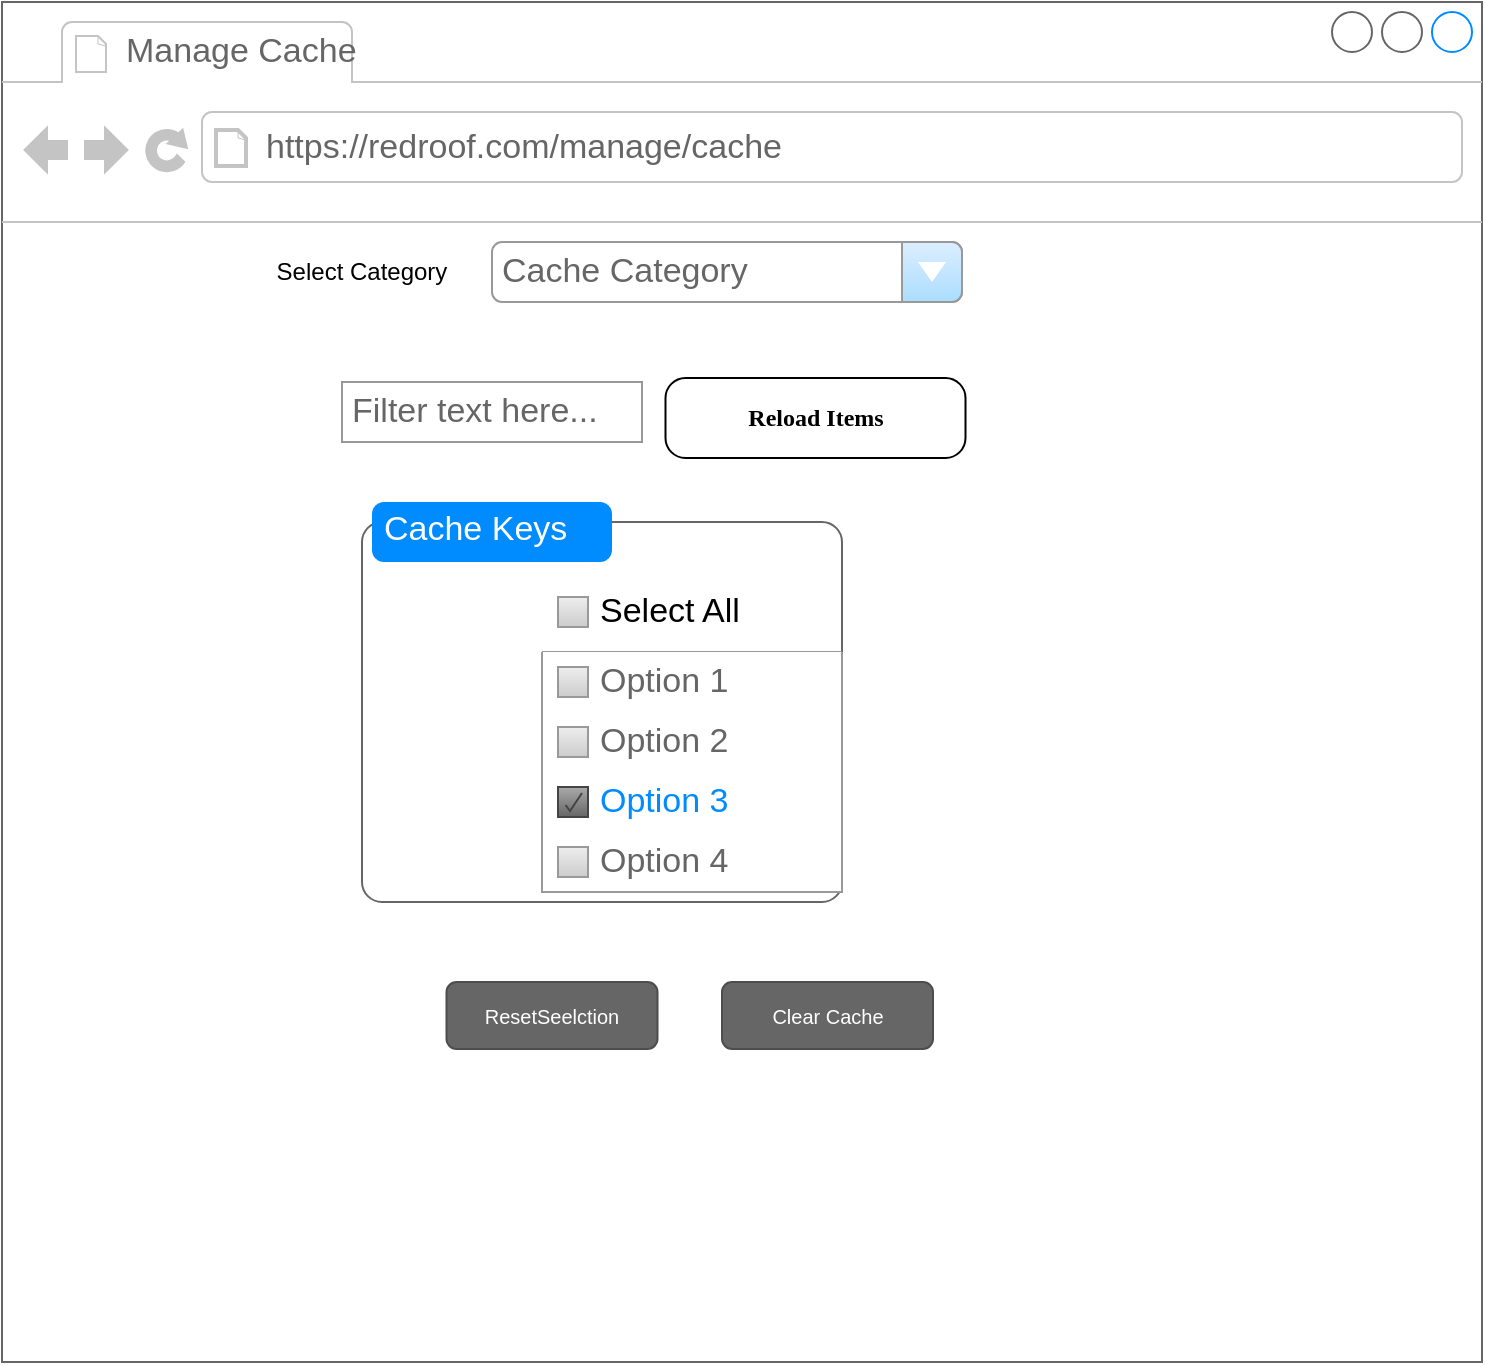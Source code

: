 <mxfile version="24.8.3">
  <diagram name="Page-1" id="6LfnHM6H_B6raIsNC8NW">
    <mxGraphModel dx="1134" dy="738" grid="1" gridSize="10" guides="1" tooltips="1" connect="1" arrows="1" fold="1" page="1" pageScale="1" pageWidth="850" pageHeight="1100" math="0" shadow="0">
      <root>
        <mxCell id="0" />
        <mxCell id="1" parent="0" />
        <mxCell id="UyBl-CNe_-_eQWrRgdXy-49" value="" style="strokeWidth=1;shadow=0;dashed=0;align=center;html=1;shape=mxgraph.mockup.containers.browserWindow;rSize=0;strokeColor=#666666;strokeColor2=#008cff;strokeColor3=#c4c4c4;mainText=,;recursiveResize=0;" vertex="1" parent="1">
          <mxGeometry x="30" width="740" height="680" as="geometry" />
        </mxCell>
        <mxCell id="UyBl-CNe_-_eQWrRgdXy-50" value="Manage Cache" style="strokeWidth=1;shadow=0;dashed=0;align=center;html=1;shape=mxgraph.mockup.containers.anchor;fontSize=17;fontColor=#666666;align=left;whiteSpace=wrap;" vertex="1" parent="UyBl-CNe_-_eQWrRgdXy-49">
          <mxGeometry x="60" y="12" width="120" height="26" as="geometry" />
        </mxCell>
        <mxCell id="UyBl-CNe_-_eQWrRgdXy-51" value="https://redroof.com/manage/cache" style="strokeWidth=1;shadow=0;dashed=0;align=center;html=1;shape=mxgraph.mockup.containers.anchor;rSize=0;fontSize=17;fontColor=#666666;align=left;" vertex="1" parent="UyBl-CNe_-_eQWrRgdXy-49">
          <mxGeometry x="130" y="60" width="250" height="26" as="geometry" />
        </mxCell>
        <mxCell id="UyBl-CNe_-_eQWrRgdXy-27" value="ResetSeelction" style="rounded=1;html=1;shadow=0;dashed=0;whiteSpace=wrap;fontSize=10;fillColor=#666666;align=center;strokeColor=#4D4D4D;fontColor=#ffffff;" vertex="1" parent="UyBl-CNe_-_eQWrRgdXy-49">
          <mxGeometry x="222.25" y="490" width="105.5" height="33.44" as="geometry" />
        </mxCell>
        <mxCell id="UyBl-CNe_-_eQWrRgdXy-11" value="Clear Cache" style="rounded=1;html=1;shadow=0;dashed=0;whiteSpace=wrap;fontSize=10;fillColor=#666666;align=center;strokeColor=#4D4D4D;fontColor=#ffffff;" vertex="1" parent="UyBl-CNe_-_eQWrRgdXy-49">
          <mxGeometry x="360" y="490" width="105.5" height="33.44" as="geometry" />
        </mxCell>
        <mxCell id="UyBl-CNe_-_eQWrRgdXy-53" value="" style="shape=mxgraph.mockup.containers.marginRect;rectMarginTop=10;strokeColor=#666666;strokeWidth=1;dashed=0;rounded=1;arcSize=5;recursiveResize=0;html=1;whiteSpace=wrap;" vertex="1" parent="UyBl-CNe_-_eQWrRgdXy-49">
          <mxGeometry x="180" y="250" width="240" height="200" as="geometry" />
        </mxCell>
        <mxCell id="UyBl-CNe_-_eQWrRgdXy-54" value="Cache Keys" style="shape=rect;strokeColor=none;fillColor=#008cff;strokeWidth=1;dashed=0;rounded=1;arcSize=20;fontColor=#ffffff;fontSize=17;spacing=2;spacingTop=-2;align=left;autosize=1;spacingLeft=4;resizeWidth=0;resizeHeight=0;perimeter=none;html=1;whiteSpace=wrap;" vertex="1" parent="UyBl-CNe_-_eQWrRgdXy-53">
          <mxGeometry x="5" width="120" height="30" as="geometry" />
        </mxCell>
        <mxCell id="UyBl-CNe_-_eQWrRgdXy-55" value="Filter text here..." style="strokeWidth=1;shadow=0;dashed=0;align=center;html=1;shape=mxgraph.mockup.forms.pwField;strokeColor=#999999;mainText=;align=left;fontColor=#666666;fontSize=17;spacingLeft=3;" vertex="1" parent="UyBl-CNe_-_eQWrRgdXy-49">
          <mxGeometry x="170" y="190" width="150" height="30" as="geometry" />
        </mxCell>
        <mxCell id="UyBl-CNe_-_eQWrRgdXy-56" value="Reload Items" style="strokeWidth=1;shadow=0;dashed=0;align=center;html=1;shape=mxgraph.mockup.buttons.button;mainText=;buttonStyle=round;fontSize=12;fontStyle=1;whiteSpace=wrap;fontFamily=Verdana;fillStyle=solid;strokeColor=default;perimeterSpacing=0;" vertex="1" parent="UyBl-CNe_-_eQWrRgdXy-49">
          <mxGeometry x="331.75" y="188" width="150" height="40" as="geometry" />
        </mxCell>
        <mxCell id="UyBl-CNe_-_eQWrRgdXy-9" value="Select Category" style="text;html=1;align=center;verticalAlign=middle;whiteSpace=wrap;rounded=0;" vertex="1" parent="1">
          <mxGeometry x="150" y="120" width="120" height="30" as="geometry" />
        </mxCell>
        <mxCell id="UyBl-CNe_-_eQWrRgdXy-37" value="" style="swimlane;strokeColor=#999999;swimlaneFillColor=#FFFFFF;fillColor=#ffffff;fontColor=#666666;fontStyle=0;childLayout=stackLayout;horizontal=1;startSize=0;horizontalStack=0;resizeParent=1;resizeParentMax=0;resizeLast=0;collapsible=0;marginBottom=0;whiteSpace=wrap;html=1;" vertex="1" parent="1">
          <mxGeometry x="300" y="325" width="150" height="120" as="geometry" />
        </mxCell>
        <mxCell id="UyBl-CNe_-_eQWrRgdXy-38" value="Option 1" style="text;strokeColor=none;align=left;verticalAlign=middle;spacingLeft=27;spacingRight=10;overflow=hidden;points=[[0,0.5],[1,0.5]];portConstraint=eastwest;rotatable=0;whiteSpace=wrap;html=1;fillColor=none;fontColor=inherit;fontSize=17;" vertex="1" parent="UyBl-CNe_-_eQWrRgdXy-37">
          <mxGeometry width="150" height="30" as="geometry" />
        </mxCell>
        <mxCell id="UyBl-CNe_-_eQWrRgdXy-39" value="" style="resizable=0;fillColor=#EEEEEE;strokeColor=#999999;gradientColor=#cccccc;html=1;" vertex="1" parent="UyBl-CNe_-_eQWrRgdXy-38">
          <mxGeometry y="0.5" width="15" height="15" relative="1" as="geometry">
            <mxPoint x="8" y="-7.5" as="offset" />
          </mxGeometry>
        </mxCell>
        <mxCell id="UyBl-CNe_-_eQWrRgdXy-40" value="Option 2" style="text;strokeColor=none;align=left;verticalAlign=middle;spacingLeft=27;spacingRight=10;overflow=hidden;points=[[0,0.5],[1,0.5]];portConstraint=eastwest;rotatable=0;whiteSpace=wrap;html=1;rSize=5;fillColor=none;fontColor=inherit;fontSize=17;" vertex="1" parent="UyBl-CNe_-_eQWrRgdXy-37">
          <mxGeometry y="30" width="150" height="30" as="geometry" />
        </mxCell>
        <mxCell id="UyBl-CNe_-_eQWrRgdXy-41" value="" style="resizable=0;fillColor=#EEEEEE;strokeColor=#999999;gradientColor=#cccccc;html=1;" vertex="1" parent="UyBl-CNe_-_eQWrRgdXy-40">
          <mxGeometry y="0.5" width="15" height="15" relative="1" as="geometry">
            <mxPoint x="8" y="-7.5" as="offset" />
          </mxGeometry>
        </mxCell>
        <mxCell id="UyBl-CNe_-_eQWrRgdXy-42" value="Option 3" style="text;strokeColor=none;align=left;verticalAlign=middle;spacingLeft=27;spacingRight=10;overflow=hidden;points=[[0,0.5],[1,0.5]];portConstraint=eastwest;rotatable=0;whiteSpace=wrap;html=1;rSize=5;fillColor=none;fontColor=#008CFF;fontSize=17;" vertex="1" parent="UyBl-CNe_-_eQWrRgdXy-37">
          <mxGeometry y="60" width="150" height="30" as="geometry" />
        </mxCell>
        <mxCell id="UyBl-CNe_-_eQWrRgdXy-43" value="" style="shape=mxgraph.mockup.forms.checkbox;resizable=0;fillColor=#AAAAAA;gradientColor=#666666;strokeColor=#444444;html=1;" vertex="1" parent="UyBl-CNe_-_eQWrRgdXy-42">
          <mxGeometry y="0.5" width="15" height="15" relative="1" as="geometry">
            <mxPoint x="8" y="-7.5" as="offset" />
          </mxGeometry>
        </mxCell>
        <mxCell id="UyBl-CNe_-_eQWrRgdXy-44" value="Option 4" style="text;strokeColor=none;align=left;verticalAlign=middle;spacingLeft=27;spacingRight=10;overflow=hidden;points=[[0,0.5],[1,0.5]];portConstraint=eastwest;rotatable=0;whiteSpace=wrap;html=1;fillColor=none;fontColor=inherit;fontSize=17;" vertex="1" parent="UyBl-CNe_-_eQWrRgdXy-37">
          <mxGeometry y="90" width="150" height="30" as="geometry" />
        </mxCell>
        <mxCell id="UyBl-CNe_-_eQWrRgdXy-45" value="" style="resizable=0;fillColor=#EEEEEE;strokeColor=#999999;gradientColor=#cccccc;html=1;" vertex="1" parent="UyBl-CNe_-_eQWrRgdXy-44">
          <mxGeometry y="0.5" width="15" height="15" relative="1" as="geometry">
            <mxPoint x="8" y="-7.5" as="offset" />
          </mxGeometry>
        </mxCell>
        <mxCell id="UyBl-CNe_-_eQWrRgdXy-29" value="Select All" style="text;strokeColor=none;align=left;verticalAlign=middle;spacingLeft=27;spacingRight=10;overflow=hidden;points=[[0,0.5],[1,0.5]];portConstraint=eastwest;rotatable=0;whiteSpace=wrap;html=1;fillColor=none;fontColor=inherit;fontSize=17;" vertex="1" parent="1">
          <mxGeometry x="300" y="290" width="150" height="30" as="geometry" />
        </mxCell>
        <mxCell id="UyBl-CNe_-_eQWrRgdXy-30" value="" style="resizable=0;fillColor=#EEEEEE;strokeColor=#999999;gradientColor=#cccccc;html=1;" vertex="1" parent="UyBl-CNe_-_eQWrRgdXy-29">
          <mxGeometry y="0.5" width="15" height="15" relative="1" as="geometry">
            <mxPoint x="8" y="-7.5" as="offset" />
          </mxGeometry>
        </mxCell>
        <mxCell id="UyBl-CNe_-_eQWrRgdXy-47" value="Cache Category" style="strokeWidth=1;shadow=0;dashed=0;align=center;html=1;shape=mxgraph.mockup.forms.comboBox;strokeColor=#999999;fillColor=#ddeeff;align=left;fillColor2=#aaddff;mainText=;fontColor=#666666;fontSize=17;spacingLeft=3;" vertex="1" parent="1">
          <mxGeometry x="275" y="120" width="235" height="30" as="geometry" />
        </mxCell>
      </root>
    </mxGraphModel>
  </diagram>
</mxfile>
